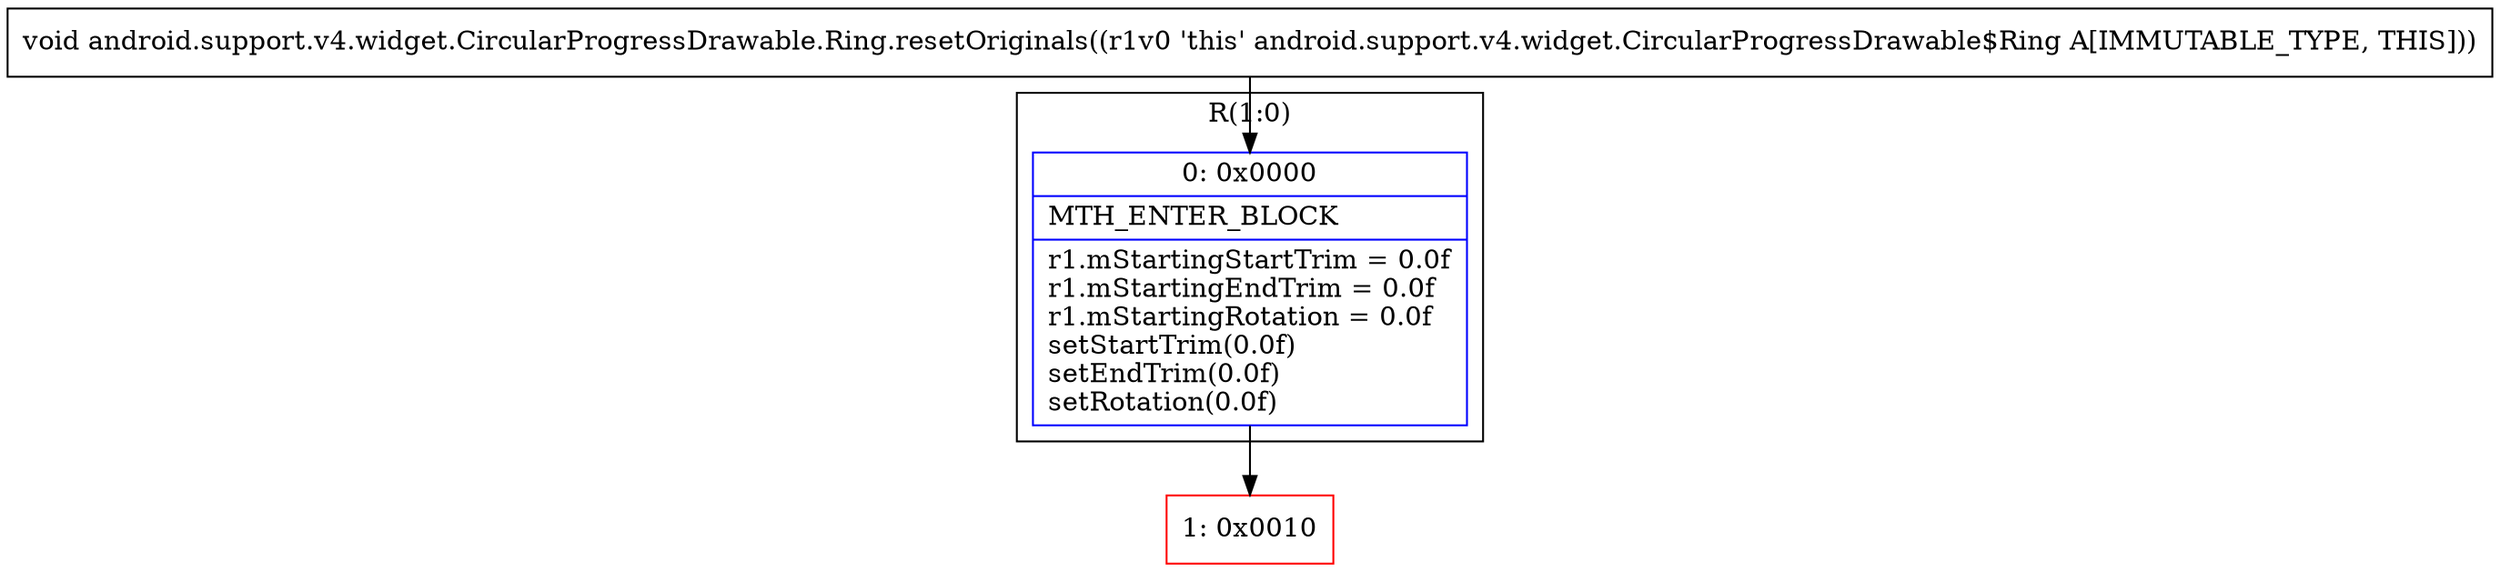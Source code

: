 digraph "CFG forandroid.support.v4.widget.CircularProgressDrawable.Ring.resetOriginals()V" {
subgraph cluster_Region_185590602 {
label = "R(1:0)";
node [shape=record,color=blue];
Node_0 [shape=record,label="{0\:\ 0x0000|MTH_ENTER_BLOCK\l|r1.mStartingStartTrim = 0.0f\lr1.mStartingEndTrim = 0.0f\lr1.mStartingRotation = 0.0f\lsetStartTrim(0.0f)\lsetEndTrim(0.0f)\lsetRotation(0.0f)\l}"];
}
Node_1 [shape=record,color=red,label="{1\:\ 0x0010}"];
MethodNode[shape=record,label="{void android.support.v4.widget.CircularProgressDrawable.Ring.resetOriginals((r1v0 'this' android.support.v4.widget.CircularProgressDrawable$Ring A[IMMUTABLE_TYPE, THIS])) }"];
MethodNode -> Node_0;
Node_0 -> Node_1;
}

